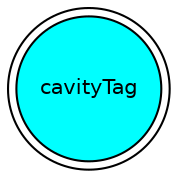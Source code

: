 digraph pwb_model {
	rankdir=LR;
	size="8,5"
	node [ shape = circle , fontname = "Helvetica" , fontsize = 10 , height = 0.1 , width = 0.1 , margin = 0.01 ,  style=filled ];
	edge [ fontname = "Helvetica" , forcelabels= true , fontsize = 10 ];
	"cavityTag" [ shape=doublecircle fillcolor=cyan ];

}
